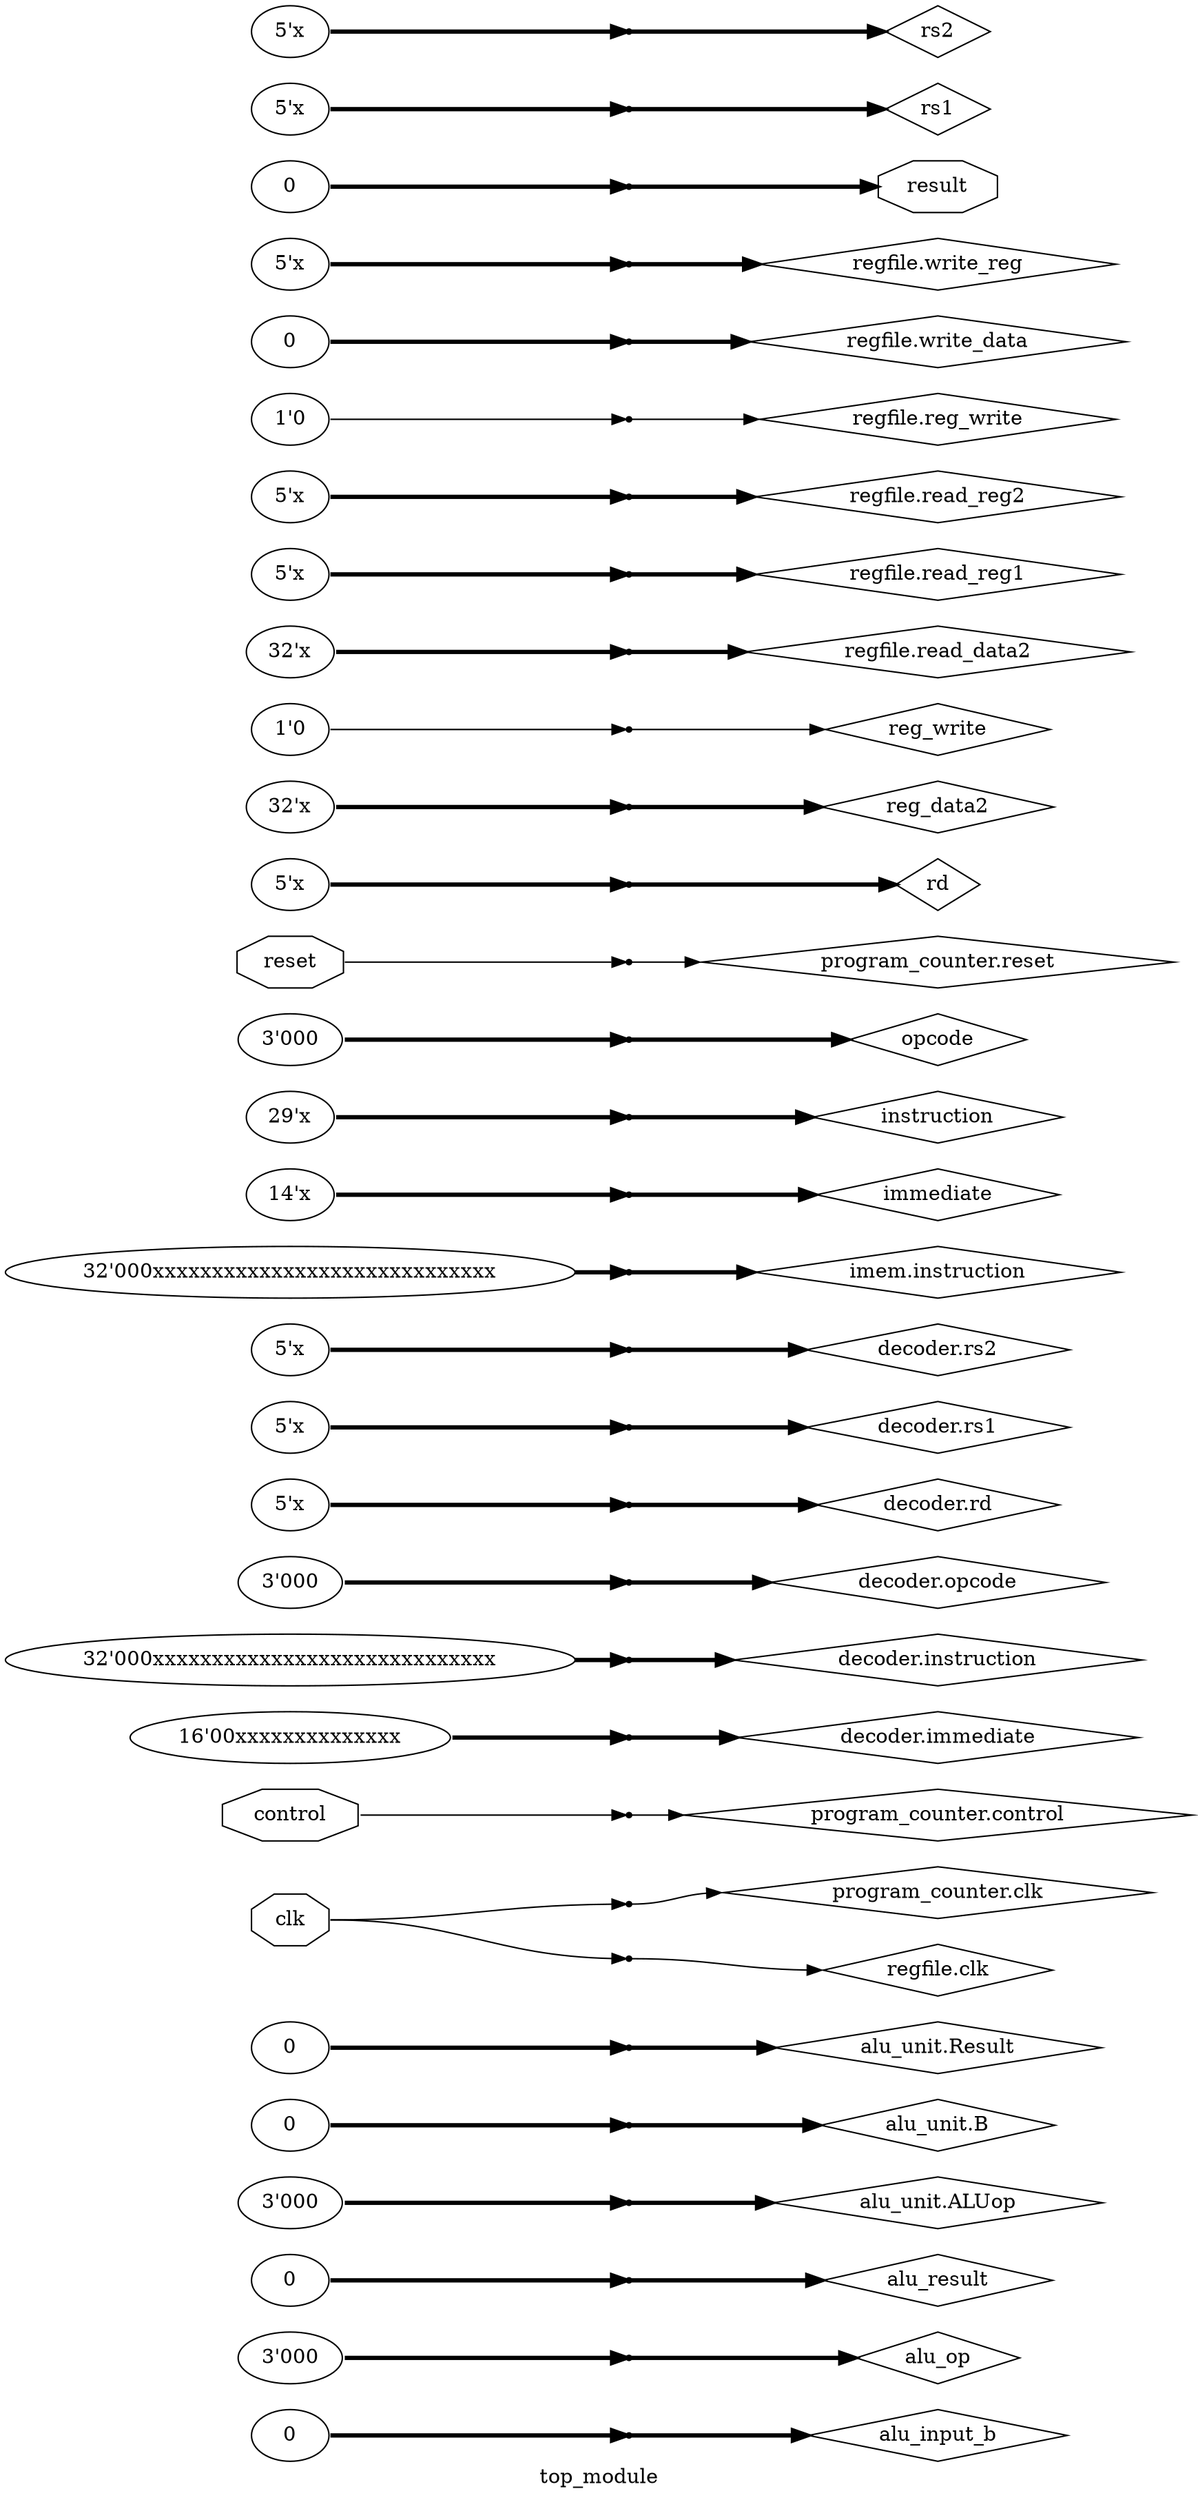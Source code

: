 digraph "top_module" {
label="top_module";
rankdir="LR";
remincross=true;
n1 [ shape=diamond, label="alu_input_b", color="black", fontcolor="black" ];
n2 [ shape=diamond, label="alu_op", color="black", fontcolor="black" ];
n3 [ shape=diamond, label="alu_result", color="black", fontcolor="black" ];
n4 [ shape=diamond, label="alu_unit.ALUop", color="black", fontcolor="black" ];
n5 [ shape=diamond, label="alu_unit.B", color="black", fontcolor="black" ];
n6 [ shape=diamond, label="alu_unit.Result", color="black", fontcolor="black" ];
n7 [ shape=octagon, label="clk", color="black", fontcolor="black" ];
n8 [ shape=octagon, label="control", color="black", fontcolor="black" ];
n9 [ shape=diamond, label="decoder.immediate", color="black", fontcolor="black" ];
n10 [ shape=diamond, label="decoder.instruction", color="black", fontcolor="black" ];
n11 [ shape=diamond, label="decoder.opcode", color="black", fontcolor="black" ];
n12 [ shape=diamond, label="decoder.rd", color="black", fontcolor="black" ];
n13 [ shape=diamond, label="decoder.rs1", color="black", fontcolor="black" ];
n14 [ shape=diamond, label="decoder.rs2", color="black", fontcolor="black" ];
n15 [ shape=diamond, label="imem.instruction", color="black", fontcolor="black" ];
n16 [ shape=diamond, label="immediate", color="black", fontcolor="black" ];
n17 [ shape=diamond, label="instruction", color="black", fontcolor="black" ];
n18 [ shape=diamond, label="opcode", color="black", fontcolor="black" ];
n19 [ shape=diamond, label="program_counter.clk", color="black", fontcolor="black" ];
n20 [ shape=diamond, label="program_counter.control", color="black", fontcolor="black" ];
n21 [ shape=diamond, label="program_counter.reset", color="black", fontcolor="black" ];
n22 [ shape=diamond, label="rd", color="black", fontcolor="black" ];
n23 [ shape=diamond, label="reg_data2", color="black", fontcolor="black" ];
n24 [ shape=diamond, label="reg_write", color="black", fontcolor="black" ];
n25 [ shape=diamond, label="regfile.clk", color="black", fontcolor="black" ];
n26 [ shape=diamond, label="regfile.read_data2", color="black", fontcolor="black" ];
n27 [ shape=diamond, label="regfile.read_reg1", color="black", fontcolor="black" ];
n28 [ shape=diamond, label="regfile.read_reg2", color="black", fontcolor="black" ];
n29 [ shape=diamond, label="regfile.reg_write", color="black", fontcolor="black" ];
n30 [ shape=diamond, label="regfile.write_data", color="black", fontcolor="black" ];
n31 [ shape=diamond, label="regfile.write_reg", color="black", fontcolor="black" ];
n32 [ shape=octagon, label="reset", color="black", fontcolor="black" ];
n33 [ shape=octagon, label="result", color="black", fontcolor="black" ];
n34 [ shape=diamond, label="rs1", color="black", fontcolor="black" ];
n35 [ shape=diamond, label="rs2", color="black", fontcolor="black" ];
v0 [ label="0" ];
x1 [shape=point, ];
v2 [ label="3'000" ];
x3 [shape=point, ];
v4 [ label="0" ];
x5 [shape=point, ];
v6 [ label="3'000" ];
x7 [shape=point, ];
v8 [ label="0" ];
x9 [shape=point, ];
v10 [ label="0" ];
x11 [shape=point, ];
v12 [ label="16'00xxxxxxxxxxxxxx" ];
x13 [shape=point, ];
v14 [ label="32'000xxxxxxxxxxxxxxxxxxxxxxxxxxxxx" ];
x15 [shape=point, ];
v16 [ label="3'000" ];
x17 [shape=point, ];
v18 [ label="5'x" ];
x19 [shape=point, ];
v20 [ label="5'x" ];
x21 [shape=point, ];
v22 [ label="5'x" ];
x23 [shape=point, ];
v24 [ label="32'000xxxxxxxxxxxxxxxxxxxxxxxxxxxxx" ];
x25 [shape=point, ];
v26 [ label="14'x" ];
x27 [shape=point, ];
v28 [ label="29'x" ];
x29 [shape=point, ];
v30 [ label="3'000" ];
x31 [shape=point, ];
x32 [shape=point, ];
x33 [shape=point, ];
x34 [shape=point, ];
v35 [ label="5'x" ];
x36 [shape=point, ];
v37 [ label="32'x" ];
x38 [shape=point, ];
v39 [ label="1'0" ];
x40 [shape=point, ];
x41 [shape=point, ];
v42 [ label="32'x" ];
x43 [shape=point, ];
v44 [ label="5'x" ];
x45 [shape=point, ];
v46 [ label="5'x" ];
x47 [shape=point, ];
v48 [ label="1'0" ];
x49 [shape=point, ];
v50 [ label="0" ];
x51 [shape=point, ];
v52 [ label="5'x" ];
x53 [shape=point, ];
v54 [ label="0" ];
x55 [shape=point, ];
v56 [ label="5'x" ];
x57 [shape=point, ];
v58 [ label="5'x" ];
x59 [shape=point, ];
x1:e -> n1:w [color="black", fontcolor="black", style="setlinewidth(3)", label=""];
x15:e -> n10:w [color="black", fontcolor="black", style="setlinewidth(3)", label=""];
x17:e -> n11:w [color="black", fontcolor="black", style="setlinewidth(3)", label=""];
x19:e -> n12:w [color="black", fontcolor="black", style="setlinewidth(3)", label=""];
x21:e -> n13:w [color="black", fontcolor="black", style="setlinewidth(3)", label=""];
x23:e -> n14:w [color="black", fontcolor="black", style="setlinewidth(3)", label=""];
x25:e -> n15:w [color="black", fontcolor="black", style="setlinewidth(3)", label=""];
x27:e -> n16:w [color="black", fontcolor="black", style="setlinewidth(3)", label=""];
x29:e -> n17:w [color="black", fontcolor="black", style="setlinewidth(3)", label=""];
x31:e -> n18:w [color="black", fontcolor="black", style="setlinewidth(3)", label=""];
x32:e -> n19:w [color="black", fontcolor="black", label=""];
x3:e -> n2:w [color="black", fontcolor="black", style="setlinewidth(3)", label=""];
x33:e -> n20:w [color="black", fontcolor="black", label=""];
x34:e -> n21:w [color="black", fontcolor="black", label=""];
x36:e -> n22:w [color="black", fontcolor="black", style="setlinewidth(3)", label=""];
x38:e -> n23:w [color="black", fontcolor="black", style="setlinewidth(3)", label=""];
x40:e -> n24:w [color="black", fontcolor="black", label=""];
x41:e -> n25:w [color="black", fontcolor="black", label=""];
x43:e -> n26:w [color="black", fontcolor="black", style="setlinewidth(3)", label=""];
x45:e -> n27:w [color="black", fontcolor="black", style="setlinewidth(3)", label=""];
x47:e -> n28:w [color="black", fontcolor="black", style="setlinewidth(3)", label=""];
x49:e -> n29:w [color="black", fontcolor="black", label=""];
x5:e -> n3:w [color="black", fontcolor="black", style="setlinewidth(3)", label=""];
x51:e -> n30:w [color="black", fontcolor="black", style="setlinewidth(3)", label=""];
x53:e -> n31:w [color="black", fontcolor="black", style="setlinewidth(3)", label=""];
n32:e -> x34:w [color="black", fontcolor="black", label=""];
x55:e -> n33:w [color="black", fontcolor="black", style="setlinewidth(3)", label=""];
x57:e -> n34:w [color="black", fontcolor="black", style="setlinewidth(3)", label=""];
x59:e -> n35:w [color="black", fontcolor="black", style="setlinewidth(3)", label=""];
x7:e -> n4:w [color="black", fontcolor="black", style="setlinewidth(3)", label=""];
x9:e -> n5:w [color="black", fontcolor="black", style="setlinewidth(3)", label=""];
x11:e -> n6:w [color="black", fontcolor="black", style="setlinewidth(3)", label=""];
n7:e -> x32:w [color="black", fontcolor="black", label=""];
n7:e -> x41:w [color="black", fontcolor="black", label=""];
n8:e -> x33:w [color="black", fontcolor="black", label=""];
x13:e -> n9:w [color="black", fontcolor="black", style="setlinewidth(3)", label=""];
v0:e -> x1:w [color="black", fontcolor="black", style="setlinewidth(3)", label=""];
v10:e -> x11:w [color="black", fontcolor="black", style="setlinewidth(3)", label=""];
v12:e -> x13:w [color="black", fontcolor="black", style="setlinewidth(3)", label=""];
v14:e -> x15:w [color="black", fontcolor="black", style="setlinewidth(3)", label=""];
v16:e -> x17:w [color="black", fontcolor="black", style="setlinewidth(3)", label=""];
v18:e -> x19:w [color="black", fontcolor="black", style="setlinewidth(3)", label=""];
v2:e -> x3:w [color="black", fontcolor="black", style="setlinewidth(3)", label=""];
v20:e -> x21:w [color="black", fontcolor="black", style="setlinewidth(3)", label=""];
v22:e -> x23:w [color="black", fontcolor="black", style="setlinewidth(3)", label=""];
v24:e -> x25:w [color="black", fontcolor="black", style="setlinewidth(3)", label=""];
v26:e -> x27:w [color="black", fontcolor="black", style="setlinewidth(3)", label=""];
v28:e -> x29:w [color="black", fontcolor="black", style="setlinewidth(3)", label=""];
v30:e -> x31:w [color="black", fontcolor="black", style="setlinewidth(3)", label=""];
v35:e -> x36:w [color="black", fontcolor="black", style="setlinewidth(3)", label=""];
v37:e -> x38:w [color="black", fontcolor="black", style="setlinewidth(3)", label=""];
v39:e -> x40:w [color="black", fontcolor="black", label=""];
v4:e -> x5:w [color="black", fontcolor="black", style="setlinewidth(3)", label=""];
v42:e -> x43:w [color="black", fontcolor="black", style="setlinewidth(3)", label=""];
v44:e -> x45:w [color="black", fontcolor="black", style="setlinewidth(3)", label=""];
v46:e -> x47:w [color="black", fontcolor="black", style="setlinewidth(3)", label=""];
v48:e -> x49:w [color="black", fontcolor="black", label=""];
v50:e -> x51:w [color="black", fontcolor="black", style="setlinewidth(3)", label=""];
v52:e -> x53:w [color="black", fontcolor="black", style="setlinewidth(3)", label=""];
v54:e -> x55:w [color="black", fontcolor="black", style="setlinewidth(3)", label=""];
v56:e -> x57:w [color="black", fontcolor="black", style="setlinewidth(3)", label=""];
v58:e -> x59:w [color="black", fontcolor="black", style="setlinewidth(3)", label=""];
v6:e -> x7:w [color="black", fontcolor="black", style="setlinewidth(3)", label=""];
v8:e -> x9:w [color="black", fontcolor="black", style="setlinewidth(3)", label=""];
}
